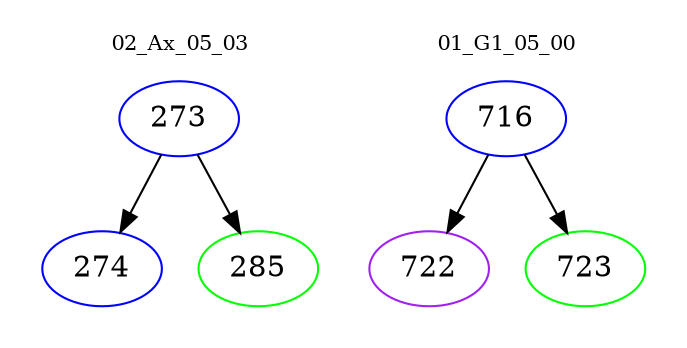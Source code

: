 digraph{
subgraph cluster_0 {
color = white
label = "02_Ax_05_03";
fontsize=10;
T0_273 [label="273", color="blue"]
T0_273 -> T0_274 [color="black"]
T0_274 [label="274", color="blue"]
T0_273 -> T0_285 [color="black"]
T0_285 [label="285", color="green"]
}
subgraph cluster_1 {
color = white
label = "01_G1_05_00";
fontsize=10;
T1_716 [label="716", color="blue"]
T1_716 -> T1_722 [color="black"]
T1_722 [label="722", color="purple"]
T1_716 -> T1_723 [color="black"]
T1_723 [label="723", color="green"]
}
}
